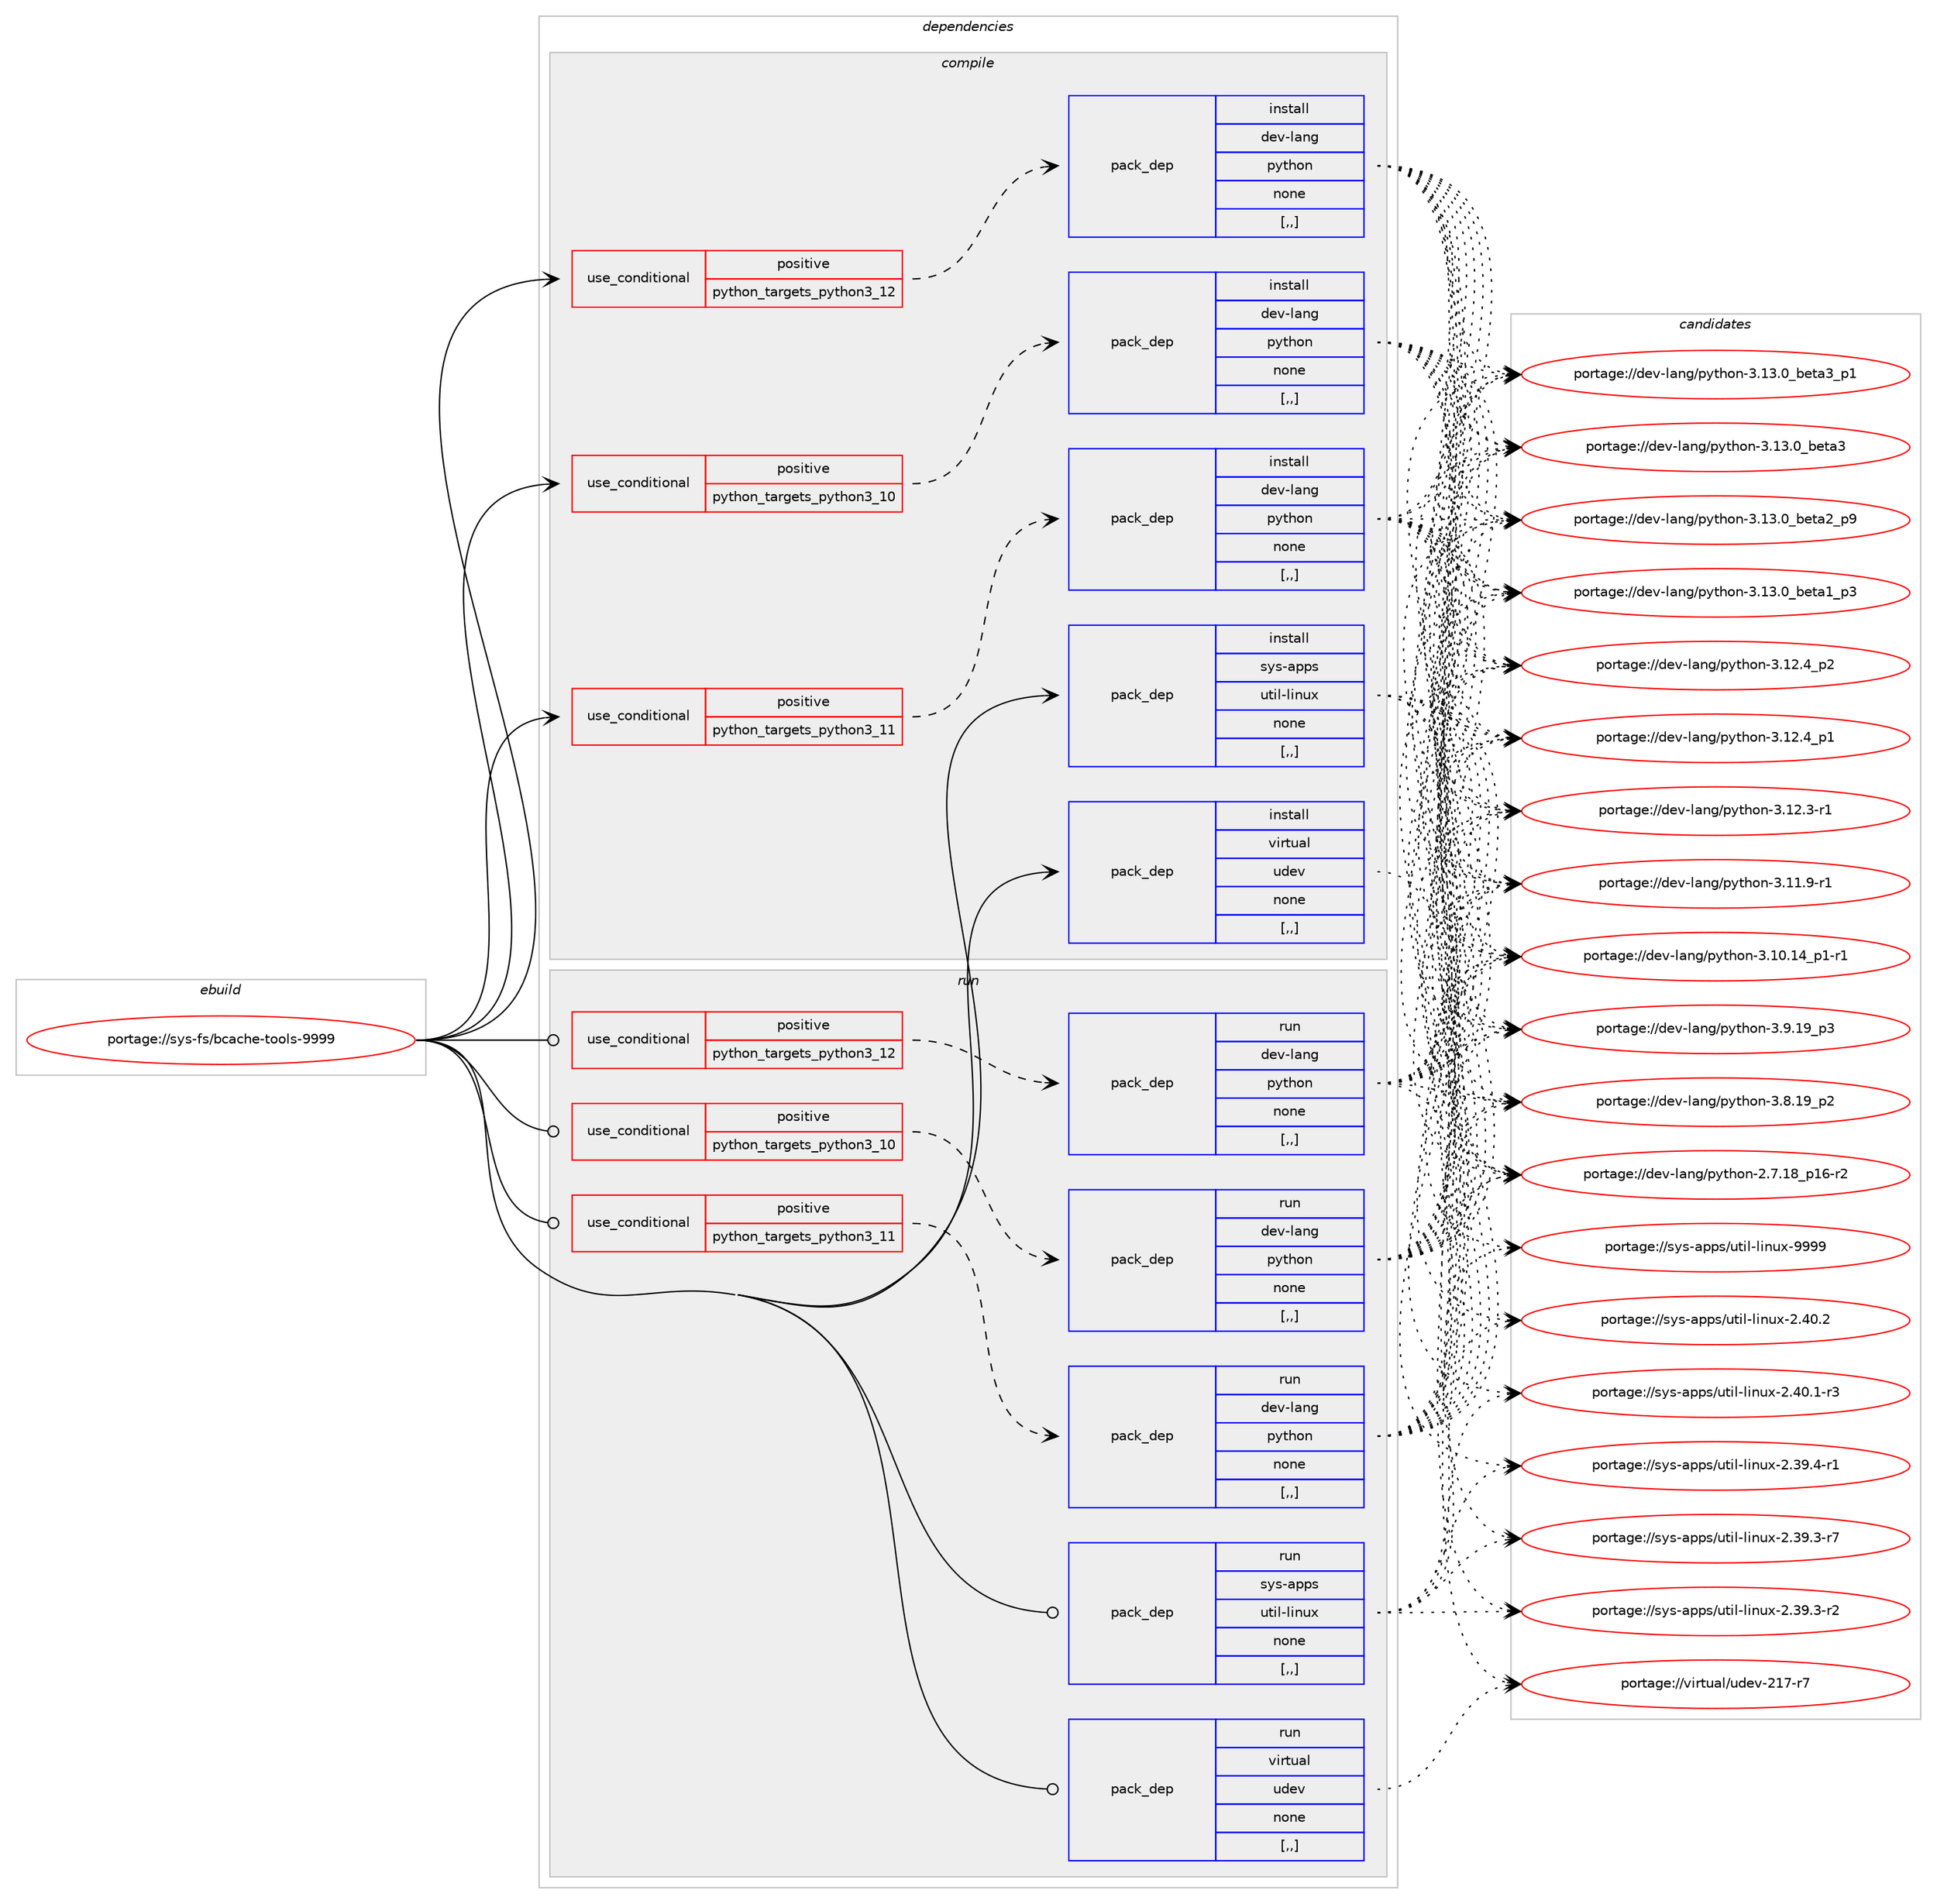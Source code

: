 digraph prolog {

# *************
# Graph options
# *************

newrank=true;
concentrate=true;
compound=true;
graph [rankdir=LR,fontname=Helvetica,fontsize=10,ranksep=1.5];#, ranksep=2.5, nodesep=0.2];
edge  [arrowhead=vee];
node  [fontname=Helvetica,fontsize=10];

# **********
# The ebuild
# **********

subgraph cluster_leftcol {
color=gray;
label=<<i>ebuild</i>>;
id [label="portage://sys-fs/bcache-tools-9999", color=red, width=4, href="../sys-fs/bcache-tools-9999.svg"];
}

# ****************
# The dependencies
# ****************

subgraph cluster_midcol {
color=gray;
label=<<i>dependencies</i>>;
subgraph cluster_compile {
fillcolor="#eeeeee";
style=filled;
label=<<i>compile</i>>;
subgraph cond115243 {
dependency432952 [label=<<TABLE BORDER="0" CELLBORDER="1" CELLSPACING="0" CELLPADDING="4"><TR><TD ROWSPAN="3" CELLPADDING="10">use_conditional</TD></TR><TR><TD>positive</TD></TR><TR><TD>python_targets_python3_10</TD></TR></TABLE>>, shape=none, color=red];
subgraph pack314726 {
dependency432953 [label=<<TABLE BORDER="0" CELLBORDER="1" CELLSPACING="0" CELLPADDING="4" WIDTH="220"><TR><TD ROWSPAN="6" CELLPADDING="30">pack_dep</TD></TR><TR><TD WIDTH="110">install</TD></TR><TR><TD>dev-lang</TD></TR><TR><TD>python</TD></TR><TR><TD>none</TD></TR><TR><TD>[,,]</TD></TR></TABLE>>, shape=none, color=blue];
}
dependency432952:e -> dependency432953:w [weight=20,style="dashed",arrowhead="vee"];
}
id:e -> dependency432952:w [weight=20,style="solid",arrowhead="vee"];
subgraph cond115244 {
dependency432954 [label=<<TABLE BORDER="0" CELLBORDER="1" CELLSPACING="0" CELLPADDING="4"><TR><TD ROWSPAN="3" CELLPADDING="10">use_conditional</TD></TR><TR><TD>positive</TD></TR><TR><TD>python_targets_python3_11</TD></TR></TABLE>>, shape=none, color=red];
subgraph pack314727 {
dependency432955 [label=<<TABLE BORDER="0" CELLBORDER="1" CELLSPACING="0" CELLPADDING="4" WIDTH="220"><TR><TD ROWSPAN="6" CELLPADDING="30">pack_dep</TD></TR><TR><TD WIDTH="110">install</TD></TR><TR><TD>dev-lang</TD></TR><TR><TD>python</TD></TR><TR><TD>none</TD></TR><TR><TD>[,,]</TD></TR></TABLE>>, shape=none, color=blue];
}
dependency432954:e -> dependency432955:w [weight=20,style="dashed",arrowhead="vee"];
}
id:e -> dependency432954:w [weight=20,style="solid",arrowhead="vee"];
subgraph cond115245 {
dependency432956 [label=<<TABLE BORDER="0" CELLBORDER="1" CELLSPACING="0" CELLPADDING="4"><TR><TD ROWSPAN="3" CELLPADDING="10">use_conditional</TD></TR><TR><TD>positive</TD></TR><TR><TD>python_targets_python3_12</TD></TR></TABLE>>, shape=none, color=red];
subgraph pack314728 {
dependency432957 [label=<<TABLE BORDER="0" CELLBORDER="1" CELLSPACING="0" CELLPADDING="4" WIDTH="220"><TR><TD ROWSPAN="6" CELLPADDING="30">pack_dep</TD></TR><TR><TD WIDTH="110">install</TD></TR><TR><TD>dev-lang</TD></TR><TR><TD>python</TD></TR><TR><TD>none</TD></TR><TR><TD>[,,]</TD></TR></TABLE>>, shape=none, color=blue];
}
dependency432956:e -> dependency432957:w [weight=20,style="dashed",arrowhead="vee"];
}
id:e -> dependency432956:w [weight=20,style="solid",arrowhead="vee"];
subgraph pack314729 {
dependency432958 [label=<<TABLE BORDER="0" CELLBORDER="1" CELLSPACING="0" CELLPADDING="4" WIDTH="220"><TR><TD ROWSPAN="6" CELLPADDING="30">pack_dep</TD></TR><TR><TD WIDTH="110">install</TD></TR><TR><TD>sys-apps</TD></TR><TR><TD>util-linux</TD></TR><TR><TD>none</TD></TR><TR><TD>[,,]</TD></TR></TABLE>>, shape=none, color=blue];
}
id:e -> dependency432958:w [weight=20,style="solid",arrowhead="vee"];
subgraph pack314730 {
dependency432959 [label=<<TABLE BORDER="0" CELLBORDER="1" CELLSPACING="0" CELLPADDING="4" WIDTH="220"><TR><TD ROWSPAN="6" CELLPADDING="30">pack_dep</TD></TR><TR><TD WIDTH="110">install</TD></TR><TR><TD>virtual</TD></TR><TR><TD>udev</TD></TR><TR><TD>none</TD></TR><TR><TD>[,,]</TD></TR></TABLE>>, shape=none, color=blue];
}
id:e -> dependency432959:w [weight=20,style="solid",arrowhead="vee"];
}
subgraph cluster_compileandrun {
fillcolor="#eeeeee";
style=filled;
label=<<i>compile and run</i>>;
}
subgraph cluster_run {
fillcolor="#eeeeee";
style=filled;
label=<<i>run</i>>;
subgraph cond115246 {
dependency432960 [label=<<TABLE BORDER="0" CELLBORDER="1" CELLSPACING="0" CELLPADDING="4"><TR><TD ROWSPAN="3" CELLPADDING="10">use_conditional</TD></TR><TR><TD>positive</TD></TR><TR><TD>python_targets_python3_10</TD></TR></TABLE>>, shape=none, color=red];
subgraph pack314731 {
dependency432961 [label=<<TABLE BORDER="0" CELLBORDER="1" CELLSPACING="0" CELLPADDING="4" WIDTH="220"><TR><TD ROWSPAN="6" CELLPADDING="30">pack_dep</TD></TR><TR><TD WIDTH="110">run</TD></TR><TR><TD>dev-lang</TD></TR><TR><TD>python</TD></TR><TR><TD>none</TD></TR><TR><TD>[,,]</TD></TR></TABLE>>, shape=none, color=blue];
}
dependency432960:e -> dependency432961:w [weight=20,style="dashed",arrowhead="vee"];
}
id:e -> dependency432960:w [weight=20,style="solid",arrowhead="odot"];
subgraph cond115247 {
dependency432962 [label=<<TABLE BORDER="0" CELLBORDER="1" CELLSPACING="0" CELLPADDING="4"><TR><TD ROWSPAN="3" CELLPADDING="10">use_conditional</TD></TR><TR><TD>positive</TD></TR><TR><TD>python_targets_python3_11</TD></TR></TABLE>>, shape=none, color=red];
subgraph pack314732 {
dependency432963 [label=<<TABLE BORDER="0" CELLBORDER="1" CELLSPACING="0" CELLPADDING="4" WIDTH="220"><TR><TD ROWSPAN="6" CELLPADDING="30">pack_dep</TD></TR><TR><TD WIDTH="110">run</TD></TR><TR><TD>dev-lang</TD></TR><TR><TD>python</TD></TR><TR><TD>none</TD></TR><TR><TD>[,,]</TD></TR></TABLE>>, shape=none, color=blue];
}
dependency432962:e -> dependency432963:w [weight=20,style="dashed",arrowhead="vee"];
}
id:e -> dependency432962:w [weight=20,style="solid",arrowhead="odot"];
subgraph cond115248 {
dependency432964 [label=<<TABLE BORDER="0" CELLBORDER="1" CELLSPACING="0" CELLPADDING="4"><TR><TD ROWSPAN="3" CELLPADDING="10">use_conditional</TD></TR><TR><TD>positive</TD></TR><TR><TD>python_targets_python3_12</TD></TR></TABLE>>, shape=none, color=red];
subgraph pack314733 {
dependency432965 [label=<<TABLE BORDER="0" CELLBORDER="1" CELLSPACING="0" CELLPADDING="4" WIDTH="220"><TR><TD ROWSPAN="6" CELLPADDING="30">pack_dep</TD></TR><TR><TD WIDTH="110">run</TD></TR><TR><TD>dev-lang</TD></TR><TR><TD>python</TD></TR><TR><TD>none</TD></TR><TR><TD>[,,]</TD></TR></TABLE>>, shape=none, color=blue];
}
dependency432964:e -> dependency432965:w [weight=20,style="dashed",arrowhead="vee"];
}
id:e -> dependency432964:w [weight=20,style="solid",arrowhead="odot"];
subgraph pack314734 {
dependency432966 [label=<<TABLE BORDER="0" CELLBORDER="1" CELLSPACING="0" CELLPADDING="4" WIDTH="220"><TR><TD ROWSPAN="6" CELLPADDING="30">pack_dep</TD></TR><TR><TD WIDTH="110">run</TD></TR><TR><TD>sys-apps</TD></TR><TR><TD>util-linux</TD></TR><TR><TD>none</TD></TR><TR><TD>[,,]</TD></TR></TABLE>>, shape=none, color=blue];
}
id:e -> dependency432966:w [weight=20,style="solid",arrowhead="odot"];
subgraph pack314735 {
dependency432967 [label=<<TABLE BORDER="0" CELLBORDER="1" CELLSPACING="0" CELLPADDING="4" WIDTH="220"><TR><TD ROWSPAN="6" CELLPADDING="30">pack_dep</TD></TR><TR><TD WIDTH="110">run</TD></TR><TR><TD>virtual</TD></TR><TR><TD>udev</TD></TR><TR><TD>none</TD></TR><TR><TD>[,,]</TD></TR></TABLE>>, shape=none, color=blue];
}
id:e -> dependency432967:w [weight=20,style="solid",arrowhead="odot"];
}
}

# **************
# The candidates
# **************

subgraph cluster_choices {
rank=same;
color=gray;
label=<<i>candidates</i>>;

subgraph choice314726 {
color=black;
nodesep=1;
choice10010111845108971101034711212111610411111045514649514648959810111697519511249 [label="portage://dev-lang/python-3.13.0_beta3_p1", color=red, width=4,href="../dev-lang/python-3.13.0_beta3_p1.svg"];
choice1001011184510897110103471121211161041111104551464951464895981011169751 [label="portage://dev-lang/python-3.13.0_beta3", color=red, width=4,href="../dev-lang/python-3.13.0_beta3.svg"];
choice10010111845108971101034711212111610411111045514649514648959810111697509511257 [label="portage://dev-lang/python-3.13.0_beta2_p9", color=red, width=4,href="../dev-lang/python-3.13.0_beta2_p9.svg"];
choice10010111845108971101034711212111610411111045514649514648959810111697499511251 [label="portage://dev-lang/python-3.13.0_beta1_p3", color=red, width=4,href="../dev-lang/python-3.13.0_beta1_p3.svg"];
choice100101118451089711010347112121116104111110455146495046529511250 [label="portage://dev-lang/python-3.12.4_p2", color=red, width=4,href="../dev-lang/python-3.12.4_p2.svg"];
choice100101118451089711010347112121116104111110455146495046529511249 [label="portage://dev-lang/python-3.12.4_p1", color=red, width=4,href="../dev-lang/python-3.12.4_p1.svg"];
choice100101118451089711010347112121116104111110455146495046514511449 [label="portage://dev-lang/python-3.12.3-r1", color=red, width=4,href="../dev-lang/python-3.12.3-r1.svg"];
choice100101118451089711010347112121116104111110455146494946574511449 [label="portage://dev-lang/python-3.11.9-r1", color=red, width=4,href="../dev-lang/python-3.11.9-r1.svg"];
choice100101118451089711010347112121116104111110455146494846495295112494511449 [label="portage://dev-lang/python-3.10.14_p1-r1", color=red, width=4,href="../dev-lang/python-3.10.14_p1-r1.svg"];
choice100101118451089711010347112121116104111110455146574649579511251 [label="portage://dev-lang/python-3.9.19_p3", color=red, width=4,href="../dev-lang/python-3.9.19_p3.svg"];
choice100101118451089711010347112121116104111110455146564649579511250 [label="portage://dev-lang/python-3.8.19_p2", color=red, width=4,href="../dev-lang/python-3.8.19_p2.svg"];
choice100101118451089711010347112121116104111110455046554649569511249544511450 [label="portage://dev-lang/python-2.7.18_p16-r2", color=red, width=4,href="../dev-lang/python-2.7.18_p16-r2.svg"];
dependency432953:e -> choice10010111845108971101034711212111610411111045514649514648959810111697519511249:w [style=dotted,weight="100"];
dependency432953:e -> choice1001011184510897110103471121211161041111104551464951464895981011169751:w [style=dotted,weight="100"];
dependency432953:e -> choice10010111845108971101034711212111610411111045514649514648959810111697509511257:w [style=dotted,weight="100"];
dependency432953:e -> choice10010111845108971101034711212111610411111045514649514648959810111697499511251:w [style=dotted,weight="100"];
dependency432953:e -> choice100101118451089711010347112121116104111110455146495046529511250:w [style=dotted,weight="100"];
dependency432953:e -> choice100101118451089711010347112121116104111110455146495046529511249:w [style=dotted,weight="100"];
dependency432953:e -> choice100101118451089711010347112121116104111110455146495046514511449:w [style=dotted,weight="100"];
dependency432953:e -> choice100101118451089711010347112121116104111110455146494946574511449:w [style=dotted,weight="100"];
dependency432953:e -> choice100101118451089711010347112121116104111110455146494846495295112494511449:w [style=dotted,weight="100"];
dependency432953:e -> choice100101118451089711010347112121116104111110455146574649579511251:w [style=dotted,weight="100"];
dependency432953:e -> choice100101118451089711010347112121116104111110455146564649579511250:w [style=dotted,weight="100"];
dependency432953:e -> choice100101118451089711010347112121116104111110455046554649569511249544511450:w [style=dotted,weight="100"];
}
subgraph choice314727 {
color=black;
nodesep=1;
choice10010111845108971101034711212111610411111045514649514648959810111697519511249 [label="portage://dev-lang/python-3.13.0_beta3_p1", color=red, width=4,href="../dev-lang/python-3.13.0_beta3_p1.svg"];
choice1001011184510897110103471121211161041111104551464951464895981011169751 [label="portage://dev-lang/python-3.13.0_beta3", color=red, width=4,href="../dev-lang/python-3.13.0_beta3.svg"];
choice10010111845108971101034711212111610411111045514649514648959810111697509511257 [label="portage://dev-lang/python-3.13.0_beta2_p9", color=red, width=4,href="../dev-lang/python-3.13.0_beta2_p9.svg"];
choice10010111845108971101034711212111610411111045514649514648959810111697499511251 [label="portage://dev-lang/python-3.13.0_beta1_p3", color=red, width=4,href="../dev-lang/python-3.13.0_beta1_p3.svg"];
choice100101118451089711010347112121116104111110455146495046529511250 [label="portage://dev-lang/python-3.12.4_p2", color=red, width=4,href="../dev-lang/python-3.12.4_p2.svg"];
choice100101118451089711010347112121116104111110455146495046529511249 [label="portage://dev-lang/python-3.12.4_p1", color=red, width=4,href="../dev-lang/python-3.12.4_p1.svg"];
choice100101118451089711010347112121116104111110455146495046514511449 [label="portage://dev-lang/python-3.12.3-r1", color=red, width=4,href="../dev-lang/python-3.12.3-r1.svg"];
choice100101118451089711010347112121116104111110455146494946574511449 [label="portage://dev-lang/python-3.11.9-r1", color=red, width=4,href="../dev-lang/python-3.11.9-r1.svg"];
choice100101118451089711010347112121116104111110455146494846495295112494511449 [label="portage://dev-lang/python-3.10.14_p1-r1", color=red, width=4,href="../dev-lang/python-3.10.14_p1-r1.svg"];
choice100101118451089711010347112121116104111110455146574649579511251 [label="portage://dev-lang/python-3.9.19_p3", color=red, width=4,href="../dev-lang/python-3.9.19_p3.svg"];
choice100101118451089711010347112121116104111110455146564649579511250 [label="portage://dev-lang/python-3.8.19_p2", color=red, width=4,href="../dev-lang/python-3.8.19_p2.svg"];
choice100101118451089711010347112121116104111110455046554649569511249544511450 [label="portage://dev-lang/python-2.7.18_p16-r2", color=red, width=4,href="../dev-lang/python-2.7.18_p16-r2.svg"];
dependency432955:e -> choice10010111845108971101034711212111610411111045514649514648959810111697519511249:w [style=dotted,weight="100"];
dependency432955:e -> choice1001011184510897110103471121211161041111104551464951464895981011169751:w [style=dotted,weight="100"];
dependency432955:e -> choice10010111845108971101034711212111610411111045514649514648959810111697509511257:w [style=dotted,weight="100"];
dependency432955:e -> choice10010111845108971101034711212111610411111045514649514648959810111697499511251:w [style=dotted,weight="100"];
dependency432955:e -> choice100101118451089711010347112121116104111110455146495046529511250:w [style=dotted,weight="100"];
dependency432955:e -> choice100101118451089711010347112121116104111110455146495046529511249:w [style=dotted,weight="100"];
dependency432955:e -> choice100101118451089711010347112121116104111110455146495046514511449:w [style=dotted,weight="100"];
dependency432955:e -> choice100101118451089711010347112121116104111110455146494946574511449:w [style=dotted,weight="100"];
dependency432955:e -> choice100101118451089711010347112121116104111110455146494846495295112494511449:w [style=dotted,weight="100"];
dependency432955:e -> choice100101118451089711010347112121116104111110455146574649579511251:w [style=dotted,weight="100"];
dependency432955:e -> choice100101118451089711010347112121116104111110455146564649579511250:w [style=dotted,weight="100"];
dependency432955:e -> choice100101118451089711010347112121116104111110455046554649569511249544511450:w [style=dotted,weight="100"];
}
subgraph choice314728 {
color=black;
nodesep=1;
choice10010111845108971101034711212111610411111045514649514648959810111697519511249 [label="portage://dev-lang/python-3.13.0_beta3_p1", color=red, width=4,href="../dev-lang/python-3.13.0_beta3_p1.svg"];
choice1001011184510897110103471121211161041111104551464951464895981011169751 [label="portage://dev-lang/python-3.13.0_beta3", color=red, width=4,href="../dev-lang/python-3.13.0_beta3.svg"];
choice10010111845108971101034711212111610411111045514649514648959810111697509511257 [label="portage://dev-lang/python-3.13.0_beta2_p9", color=red, width=4,href="../dev-lang/python-3.13.0_beta2_p9.svg"];
choice10010111845108971101034711212111610411111045514649514648959810111697499511251 [label="portage://dev-lang/python-3.13.0_beta1_p3", color=red, width=4,href="../dev-lang/python-3.13.0_beta1_p3.svg"];
choice100101118451089711010347112121116104111110455146495046529511250 [label="portage://dev-lang/python-3.12.4_p2", color=red, width=4,href="../dev-lang/python-3.12.4_p2.svg"];
choice100101118451089711010347112121116104111110455146495046529511249 [label="portage://dev-lang/python-3.12.4_p1", color=red, width=4,href="../dev-lang/python-3.12.4_p1.svg"];
choice100101118451089711010347112121116104111110455146495046514511449 [label="portage://dev-lang/python-3.12.3-r1", color=red, width=4,href="../dev-lang/python-3.12.3-r1.svg"];
choice100101118451089711010347112121116104111110455146494946574511449 [label="portage://dev-lang/python-3.11.9-r1", color=red, width=4,href="../dev-lang/python-3.11.9-r1.svg"];
choice100101118451089711010347112121116104111110455146494846495295112494511449 [label="portage://dev-lang/python-3.10.14_p1-r1", color=red, width=4,href="../dev-lang/python-3.10.14_p1-r1.svg"];
choice100101118451089711010347112121116104111110455146574649579511251 [label="portage://dev-lang/python-3.9.19_p3", color=red, width=4,href="../dev-lang/python-3.9.19_p3.svg"];
choice100101118451089711010347112121116104111110455146564649579511250 [label="portage://dev-lang/python-3.8.19_p2", color=red, width=4,href="../dev-lang/python-3.8.19_p2.svg"];
choice100101118451089711010347112121116104111110455046554649569511249544511450 [label="portage://dev-lang/python-2.7.18_p16-r2", color=red, width=4,href="../dev-lang/python-2.7.18_p16-r2.svg"];
dependency432957:e -> choice10010111845108971101034711212111610411111045514649514648959810111697519511249:w [style=dotted,weight="100"];
dependency432957:e -> choice1001011184510897110103471121211161041111104551464951464895981011169751:w [style=dotted,weight="100"];
dependency432957:e -> choice10010111845108971101034711212111610411111045514649514648959810111697509511257:w [style=dotted,weight="100"];
dependency432957:e -> choice10010111845108971101034711212111610411111045514649514648959810111697499511251:w [style=dotted,weight="100"];
dependency432957:e -> choice100101118451089711010347112121116104111110455146495046529511250:w [style=dotted,weight="100"];
dependency432957:e -> choice100101118451089711010347112121116104111110455146495046529511249:w [style=dotted,weight="100"];
dependency432957:e -> choice100101118451089711010347112121116104111110455146495046514511449:w [style=dotted,weight="100"];
dependency432957:e -> choice100101118451089711010347112121116104111110455146494946574511449:w [style=dotted,weight="100"];
dependency432957:e -> choice100101118451089711010347112121116104111110455146494846495295112494511449:w [style=dotted,weight="100"];
dependency432957:e -> choice100101118451089711010347112121116104111110455146574649579511251:w [style=dotted,weight="100"];
dependency432957:e -> choice100101118451089711010347112121116104111110455146564649579511250:w [style=dotted,weight="100"];
dependency432957:e -> choice100101118451089711010347112121116104111110455046554649569511249544511450:w [style=dotted,weight="100"];
}
subgraph choice314729 {
color=black;
nodesep=1;
choice115121115459711211211547117116105108451081051101171204557575757 [label="portage://sys-apps/util-linux-9999", color=red, width=4,href="../sys-apps/util-linux-9999.svg"];
choice1151211154597112112115471171161051084510810511011712045504652484650 [label="portage://sys-apps/util-linux-2.40.2", color=red, width=4,href="../sys-apps/util-linux-2.40.2.svg"];
choice11512111545971121121154711711610510845108105110117120455046524846494511451 [label="portage://sys-apps/util-linux-2.40.1-r3", color=red, width=4,href="../sys-apps/util-linux-2.40.1-r3.svg"];
choice11512111545971121121154711711610510845108105110117120455046515746524511449 [label="portage://sys-apps/util-linux-2.39.4-r1", color=red, width=4,href="../sys-apps/util-linux-2.39.4-r1.svg"];
choice11512111545971121121154711711610510845108105110117120455046515746514511455 [label="portage://sys-apps/util-linux-2.39.3-r7", color=red, width=4,href="../sys-apps/util-linux-2.39.3-r7.svg"];
choice11512111545971121121154711711610510845108105110117120455046515746514511450 [label="portage://sys-apps/util-linux-2.39.3-r2", color=red, width=4,href="../sys-apps/util-linux-2.39.3-r2.svg"];
dependency432958:e -> choice115121115459711211211547117116105108451081051101171204557575757:w [style=dotted,weight="100"];
dependency432958:e -> choice1151211154597112112115471171161051084510810511011712045504652484650:w [style=dotted,weight="100"];
dependency432958:e -> choice11512111545971121121154711711610510845108105110117120455046524846494511451:w [style=dotted,weight="100"];
dependency432958:e -> choice11512111545971121121154711711610510845108105110117120455046515746524511449:w [style=dotted,weight="100"];
dependency432958:e -> choice11512111545971121121154711711610510845108105110117120455046515746514511455:w [style=dotted,weight="100"];
dependency432958:e -> choice11512111545971121121154711711610510845108105110117120455046515746514511450:w [style=dotted,weight="100"];
}
subgraph choice314730 {
color=black;
nodesep=1;
choice1181051141161179710847117100101118455049554511455 [label="portage://virtual/udev-217-r7", color=red, width=4,href="../virtual/udev-217-r7.svg"];
dependency432959:e -> choice1181051141161179710847117100101118455049554511455:w [style=dotted,weight="100"];
}
subgraph choice314731 {
color=black;
nodesep=1;
choice10010111845108971101034711212111610411111045514649514648959810111697519511249 [label="portage://dev-lang/python-3.13.0_beta3_p1", color=red, width=4,href="../dev-lang/python-3.13.0_beta3_p1.svg"];
choice1001011184510897110103471121211161041111104551464951464895981011169751 [label="portage://dev-lang/python-3.13.0_beta3", color=red, width=4,href="../dev-lang/python-3.13.0_beta3.svg"];
choice10010111845108971101034711212111610411111045514649514648959810111697509511257 [label="portage://dev-lang/python-3.13.0_beta2_p9", color=red, width=4,href="../dev-lang/python-3.13.0_beta2_p9.svg"];
choice10010111845108971101034711212111610411111045514649514648959810111697499511251 [label="portage://dev-lang/python-3.13.0_beta1_p3", color=red, width=4,href="../dev-lang/python-3.13.0_beta1_p3.svg"];
choice100101118451089711010347112121116104111110455146495046529511250 [label="portage://dev-lang/python-3.12.4_p2", color=red, width=4,href="../dev-lang/python-3.12.4_p2.svg"];
choice100101118451089711010347112121116104111110455146495046529511249 [label="portage://dev-lang/python-3.12.4_p1", color=red, width=4,href="../dev-lang/python-3.12.4_p1.svg"];
choice100101118451089711010347112121116104111110455146495046514511449 [label="portage://dev-lang/python-3.12.3-r1", color=red, width=4,href="../dev-lang/python-3.12.3-r1.svg"];
choice100101118451089711010347112121116104111110455146494946574511449 [label="portage://dev-lang/python-3.11.9-r1", color=red, width=4,href="../dev-lang/python-3.11.9-r1.svg"];
choice100101118451089711010347112121116104111110455146494846495295112494511449 [label="portage://dev-lang/python-3.10.14_p1-r1", color=red, width=4,href="../dev-lang/python-3.10.14_p1-r1.svg"];
choice100101118451089711010347112121116104111110455146574649579511251 [label="portage://dev-lang/python-3.9.19_p3", color=red, width=4,href="../dev-lang/python-3.9.19_p3.svg"];
choice100101118451089711010347112121116104111110455146564649579511250 [label="portage://dev-lang/python-3.8.19_p2", color=red, width=4,href="../dev-lang/python-3.8.19_p2.svg"];
choice100101118451089711010347112121116104111110455046554649569511249544511450 [label="portage://dev-lang/python-2.7.18_p16-r2", color=red, width=4,href="../dev-lang/python-2.7.18_p16-r2.svg"];
dependency432961:e -> choice10010111845108971101034711212111610411111045514649514648959810111697519511249:w [style=dotted,weight="100"];
dependency432961:e -> choice1001011184510897110103471121211161041111104551464951464895981011169751:w [style=dotted,weight="100"];
dependency432961:e -> choice10010111845108971101034711212111610411111045514649514648959810111697509511257:w [style=dotted,weight="100"];
dependency432961:e -> choice10010111845108971101034711212111610411111045514649514648959810111697499511251:w [style=dotted,weight="100"];
dependency432961:e -> choice100101118451089711010347112121116104111110455146495046529511250:w [style=dotted,weight="100"];
dependency432961:e -> choice100101118451089711010347112121116104111110455146495046529511249:w [style=dotted,weight="100"];
dependency432961:e -> choice100101118451089711010347112121116104111110455146495046514511449:w [style=dotted,weight="100"];
dependency432961:e -> choice100101118451089711010347112121116104111110455146494946574511449:w [style=dotted,weight="100"];
dependency432961:e -> choice100101118451089711010347112121116104111110455146494846495295112494511449:w [style=dotted,weight="100"];
dependency432961:e -> choice100101118451089711010347112121116104111110455146574649579511251:w [style=dotted,weight="100"];
dependency432961:e -> choice100101118451089711010347112121116104111110455146564649579511250:w [style=dotted,weight="100"];
dependency432961:e -> choice100101118451089711010347112121116104111110455046554649569511249544511450:w [style=dotted,weight="100"];
}
subgraph choice314732 {
color=black;
nodesep=1;
choice10010111845108971101034711212111610411111045514649514648959810111697519511249 [label="portage://dev-lang/python-3.13.0_beta3_p1", color=red, width=4,href="../dev-lang/python-3.13.0_beta3_p1.svg"];
choice1001011184510897110103471121211161041111104551464951464895981011169751 [label="portage://dev-lang/python-3.13.0_beta3", color=red, width=4,href="../dev-lang/python-3.13.0_beta3.svg"];
choice10010111845108971101034711212111610411111045514649514648959810111697509511257 [label="portage://dev-lang/python-3.13.0_beta2_p9", color=red, width=4,href="../dev-lang/python-3.13.0_beta2_p9.svg"];
choice10010111845108971101034711212111610411111045514649514648959810111697499511251 [label="portage://dev-lang/python-3.13.0_beta1_p3", color=red, width=4,href="../dev-lang/python-3.13.0_beta1_p3.svg"];
choice100101118451089711010347112121116104111110455146495046529511250 [label="portage://dev-lang/python-3.12.4_p2", color=red, width=4,href="../dev-lang/python-3.12.4_p2.svg"];
choice100101118451089711010347112121116104111110455146495046529511249 [label="portage://dev-lang/python-3.12.4_p1", color=red, width=4,href="../dev-lang/python-3.12.4_p1.svg"];
choice100101118451089711010347112121116104111110455146495046514511449 [label="portage://dev-lang/python-3.12.3-r1", color=red, width=4,href="../dev-lang/python-3.12.3-r1.svg"];
choice100101118451089711010347112121116104111110455146494946574511449 [label="portage://dev-lang/python-3.11.9-r1", color=red, width=4,href="../dev-lang/python-3.11.9-r1.svg"];
choice100101118451089711010347112121116104111110455146494846495295112494511449 [label="portage://dev-lang/python-3.10.14_p1-r1", color=red, width=4,href="../dev-lang/python-3.10.14_p1-r1.svg"];
choice100101118451089711010347112121116104111110455146574649579511251 [label="portage://dev-lang/python-3.9.19_p3", color=red, width=4,href="../dev-lang/python-3.9.19_p3.svg"];
choice100101118451089711010347112121116104111110455146564649579511250 [label="portage://dev-lang/python-3.8.19_p2", color=red, width=4,href="../dev-lang/python-3.8.19_p2.svg"];
choice100101118451089711010347112121116104111110455046554649569511249544511450 [label="portage://dev-lang/python-2.7.18_p16-r2", color=red, width=4,href="../dev-lang/python-2.7.18_p16-r2.svg"];
dependency432963:e -> choice10010111845108971101034711212111610411111045514649514648959810111697519511249:w [style=dotted,weight="100"];
dependency432963:e -> choice1001011184510897110103471121211161041111104551464951464895981011169751:w [style=dotted,weight="100"];
dependency432963:e -> choice10010111845108971101034711212111610411111045514649514648959810111697509511257:w [style=dotted,weight="100"];
dependency432963:e -> choice10010111845108971101034711212111610411111045514649514648959810111697499511251:w [style=dotted,weight="100"];
dependency432963:e -> choice100101118451089711010347112121116104111110455146495046529511250:w [style=dotted,weight="100"];
dependency432963:e -> choice100101118451089711010347112121116104111110455146495046529511249:w [style=dotted,weight="100"];
dependency432963:e -> choice100101118451089711010347112121116104111110455146495046514511449:w [style=dotted,weight="100"];
dependency432963:e -> choice100101118451089711010347112121116104111110455146494946574511449:w [style=dotted,weight="100"];
dependency432963:e -> choice100101118451089711010347112121116104111110455146494846495295112494511449:w [style=dotted,weight="100"];
dependency432963:e -> choice100101118451089711010347112121116104111110455146574649579511251:w [style=dotted,weight="100"];
dependency432963:e -> choice100101118451089711010347112121116104111110455146564649579511250:w [style=dotted,weight="100"];
dependency432963:e -> choice100101118451089711010347112121116104111110455046554649569511249544511450:w [style=dotted,weight="100"];
}
subgraph choice314733 {
color=black;
nodesep=1;
choice10010111845108971101034711212111610411111045514649514648959810111697519511249 [label="portage://dev-lang/python-3.13.0_beta3_p1", color=red, width=4,href="../dev-lang/python-3.13.0_beta3_p1.svg"];
choice1001011184510897110103471121211161041111104551464951464895981011169751 [label="portage://dev-lang/python-3.13.0_beta3", color=red, width=4,href="../dev-lang/python-3.13.0_beta3.svg"];
choice10010111845108971101034711212111610411111045514649514648959810111697509511257 [label="portage://dev-lang/python-3.13.0_beta2_p9", color=red, width=4,href="../dev-lang/python-3.13.0_beta2_p9.svg"];
choice10010111845108971101034711212111610411111045514649514648959810111697499511251 [label="portage://dev-lang/python-3.13.0_beta1_p3", color=red, width=4,href="../dev-lang/python-3.13.0_beta1_p3.svg"];
choice100101118451089711010347112121116104111110455146495046529511250 [label="portage://dev-lang/python-3.12.4_p2", color=red, width=4,href="../dev-lang/python-3.12.4_p2.svg"];
choice100101118451089711010347112121116104111110455146495046529511249 [label="portage://dev-lang/python-3.12.4_p1", color=red, width=4,href="../dev-lang/python-3.12.4_p1.svg"];
choice100101118451089711010347112121116104111110455146495046514511449 [label="portage://dev-lang/python-3.12.3-r1", color=red, width=4,href="../dev-lang/python-3.12.3-r1.svg"];
choice100101118451089711010347112121116104111110455146494946574511449 [label="portage://dev-lang/python-3.11.9-r1", color=red, width=4,href="../dev-lang/python-3.11.9-r1.svg"];
choice100101118451089711010347112121116104111110455146494846495295112494511449 [label="portage://dev-lang/python-3.10.14_p1-r1", color=red, width=4,href="../dev-lang/python-3.10.14_p1-r1.svg"];
choice100101118451089711010347112121116104111110455146574649579511251 [label="portage://dev-lang/python-3.9.19_p3", color=red, width=4,href="../dev-lang/python-3.9.19_p3.svg"];
choice100101118451089711010347112121116104111110455146564649579511250 [label="portage://dev-lang/python-3.8.19_p2", color=red, width=4,href="../dev-lang/python-3.8.19_p2.svg"];
choice100101118451089711010347112121116104111110455046554649569511249544511450 [label="portage://dev-lang/python-2.7.18_p16-r2", color=red, width=4,href="../dev-lang/python-2.7.18_p16-r2.svg"];
dependency432965:e -> choice10010111845108971101034711212111610411111045514649514648959810111697519511249:w [style=dotted,weight="100"];
dependency432965:e -> choice1001011184510897110103471121211161041111104551464951464895981011169751:w [style=dotted,weight="100"];
dependency432965:e -> choice10010111845108971101034711212111610411111045514649514648959810111697509511257:w [style=dotted,weight="100"];
dependency432965:e -> choice10010111845108971101034711212111610411111045514649514648959810111697499511251:w [style=dotted,weight="100"];
dependency432965:e -> choice100101118451089711010347112121116104111110455146495046529511250:w [style=dotted,weight="100"];
dependency432965:e -> choice100101118451089711010347112121116104111110455146495046529511249:w [style=dotted,weight="100"];
dependency432965:e -> choice100101118451089711010347112121116104111110455146495046514511449:w [style=dotted,weight="100"];
dependency432965:e -> choice100101118451089711010347112121116104111110455146494946574511449:w [style=dotted,weight="100"];
dependency432965:e -> choice100101118451089711010347112121116104111110455146494846495295112494511449:w [style=dotted,weight="100"];
dependency432965:e -> choice100101118451089711010347112121116104111110455146574649579511251:w [style=dotted,weight="100"];
dependency432965:e -> choice100101118451089711010347112121116104111110455146564649579511250:w [style=dotted,weight="100"];
dependency432965:e -> choice100101118451089711010347112121116104111110455046554649569511249544511450:w [style=dotted,weight="100"];
}
subgraph choice314734 {
color=black;
nodesep=1;
choice115121115459711211211547117116105108451081051101171204557575757 [label="portage://sys-apps/util-linux-9999", color=red, width=4,href="../sys-apps/util-linux-9999.svg"];
choice1151211154597112112115471171161051084510810511011712045504652484650 [label="portage://sys-apps/util-linux-2.40.2", color=red, width=4,href="../sys-apps/util-linux-2.40.2.svg"];
choice11512111545971121121154711711610510845108105110117120455046524846494511451 [label="portage://sys-apps/util-linux-2.40.1-r3", color=red, width=4,href="../sys-apps/util-linux-2.40.1-r3.svg"];
choice11512111545971121121154711711610510845108105110117120455046515746524511449 [label="portage://sys-apps/util-linux-2.39.4-r1", color=red, width=4,href="../sys-apps/util-linux-2.39.4-r1.svg"];
choice11512111545971121121154711711610510845108105110117120455046515746514511455 [label="portage://sys-apps/util-linux-2.39.3-r7", color=red, width=4,href="../sys-apps/util-linux-2.39.3-r7.svg"];
choice11512111545971121121154711711610510845108105110117120455046515746514511450 [label="portage://sys-apps/util-linux-2.39.3-r2", color=red, width=4,href="../sys-apps/util-linux-2.39.3-r2.svg"];
dependency432966:e -> choice115121115459711211211547117116105108451081051101171204557575757:w [style=dotted,weight="100"];
dependency432966:e -> choice1151211154597112112115471171161051084510810511011712045504652484650:w [style=dotted,weight="100"];
dependency432966:e -> choice11512111545971121121154711711610510845108105110117120455046524846494511451:w [style=dotted,weight="100"];
dependency432966:e -> choice11512111545971121121154711711610510845108105110117120455046515746524511449:w [style=dotted,weight="100"];
dependency432966:e -> choice11512111545971121121154711711610510845108105110117120455046515746514511455:w [style=dotted,weight="100"];
dependency432966:e -> choice11512111545971121121154711711610510845108105110117120455046515746514511450:w [style=dotted,weight="100"];
}
subgraph choice314735 {
color=black;
nodesep=1;
choice1181051141161179710847117100101118455049554511455 [label="portage://virtual/udev-217-r7", color=red, width=4,href="../virtual/udev-217-r7.svg"];
dependency432967:e -> choice1181051141161179710847117100101118455049554511455:w [style=dotted,weight="100"];
}
}

}
